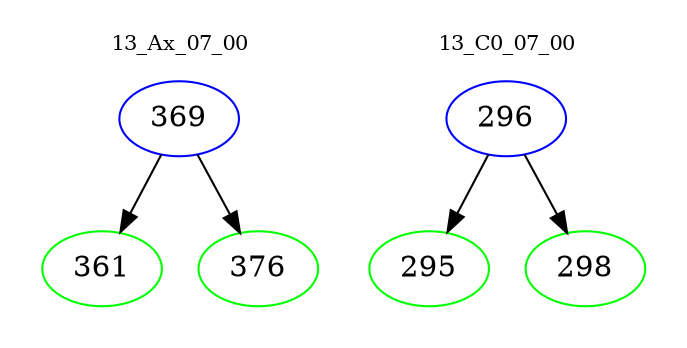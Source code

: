 digraph{
subgraph cluster_0 {
color = white
label = "13_Ax_07_00";
fontsize=10;
T0_369 [label="369", color="blue"]
T0_369 -> T0_361 [color="black"]
T0_361 [label="361", color="green"]
T0_369 -> T0_376 [color="black"]
T0_376 [label="376", color="green"]
}
subgraph cluster_1 {
color = white
label = "13_C0_07_00";
fontsize=10;
T1_296 [label="296", color="blue"]
T1_296 -> T1_295 [color="black"]
T1_295 [label="295", color="green"]
T1_296 -> T1_298 [color="black"]
T1_298 [label="298", color="green"]
}
}

